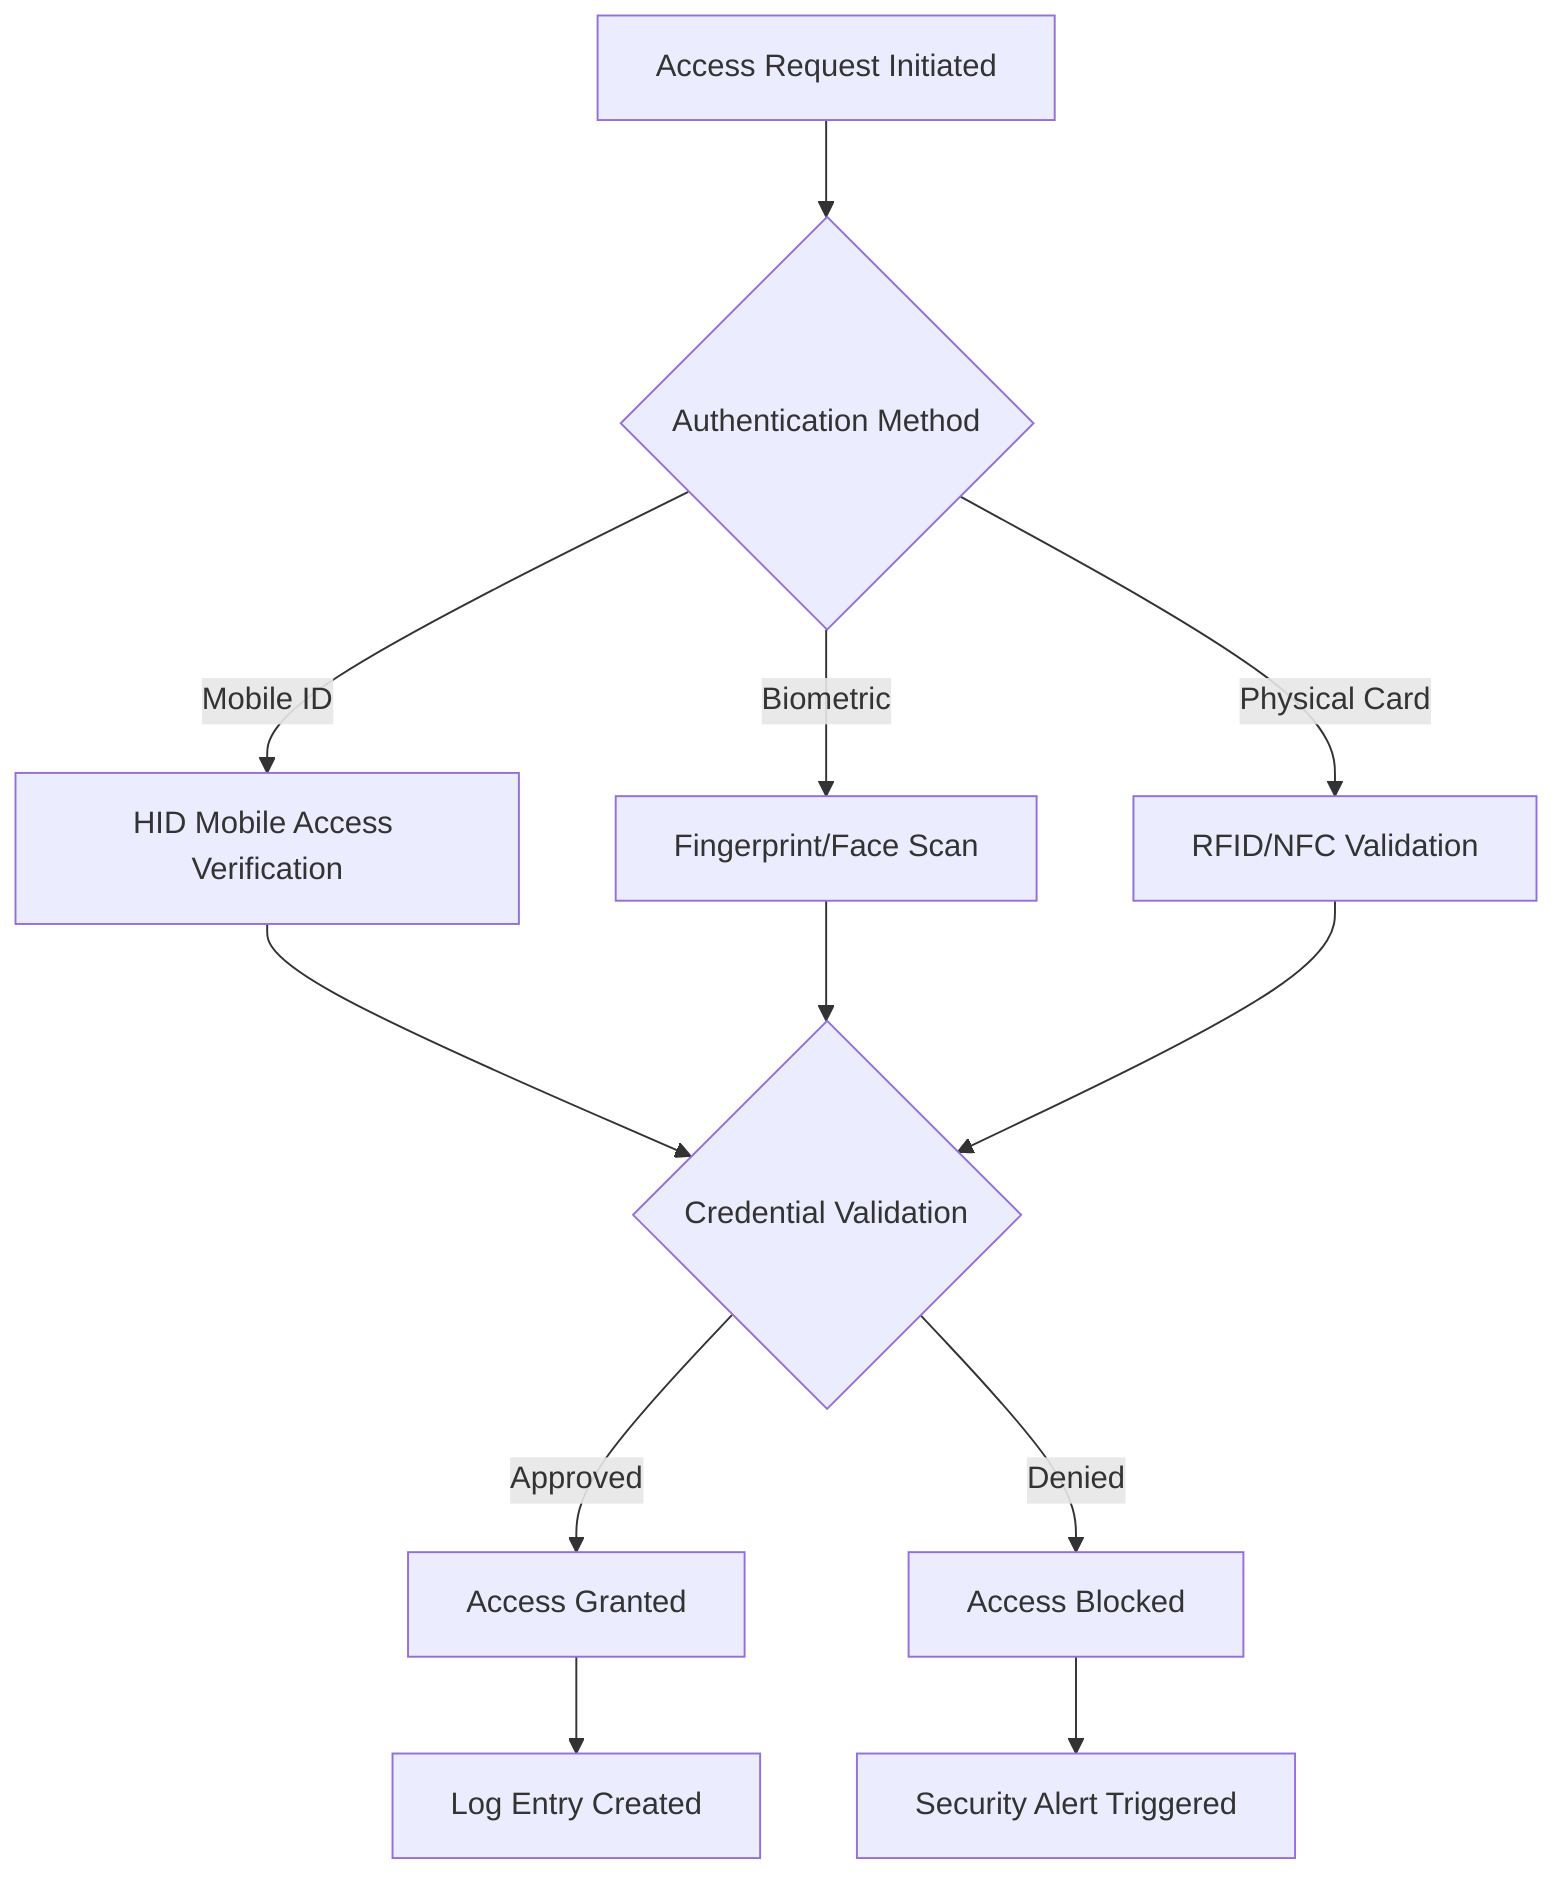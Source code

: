 graph TD
    A[Access Request Initiated] --> B{Authentication Method}
    B --> |Mobile ID| C[HID Mobile Access Verification]
    B --> |Biometric| D[Fingerprint/Face Scan]
    B --> |Physical Card| E[RFID/NFC Validation]
    
    C --> F{Credential Validation}
    D --> F
    E --> F
    
    F --> |Approved| G[Access Granted]
    F --> |Denied| H[Access Blocked]
    
    G --> I[Log Entry Created]
    H --> J[Security Alert Triggered]